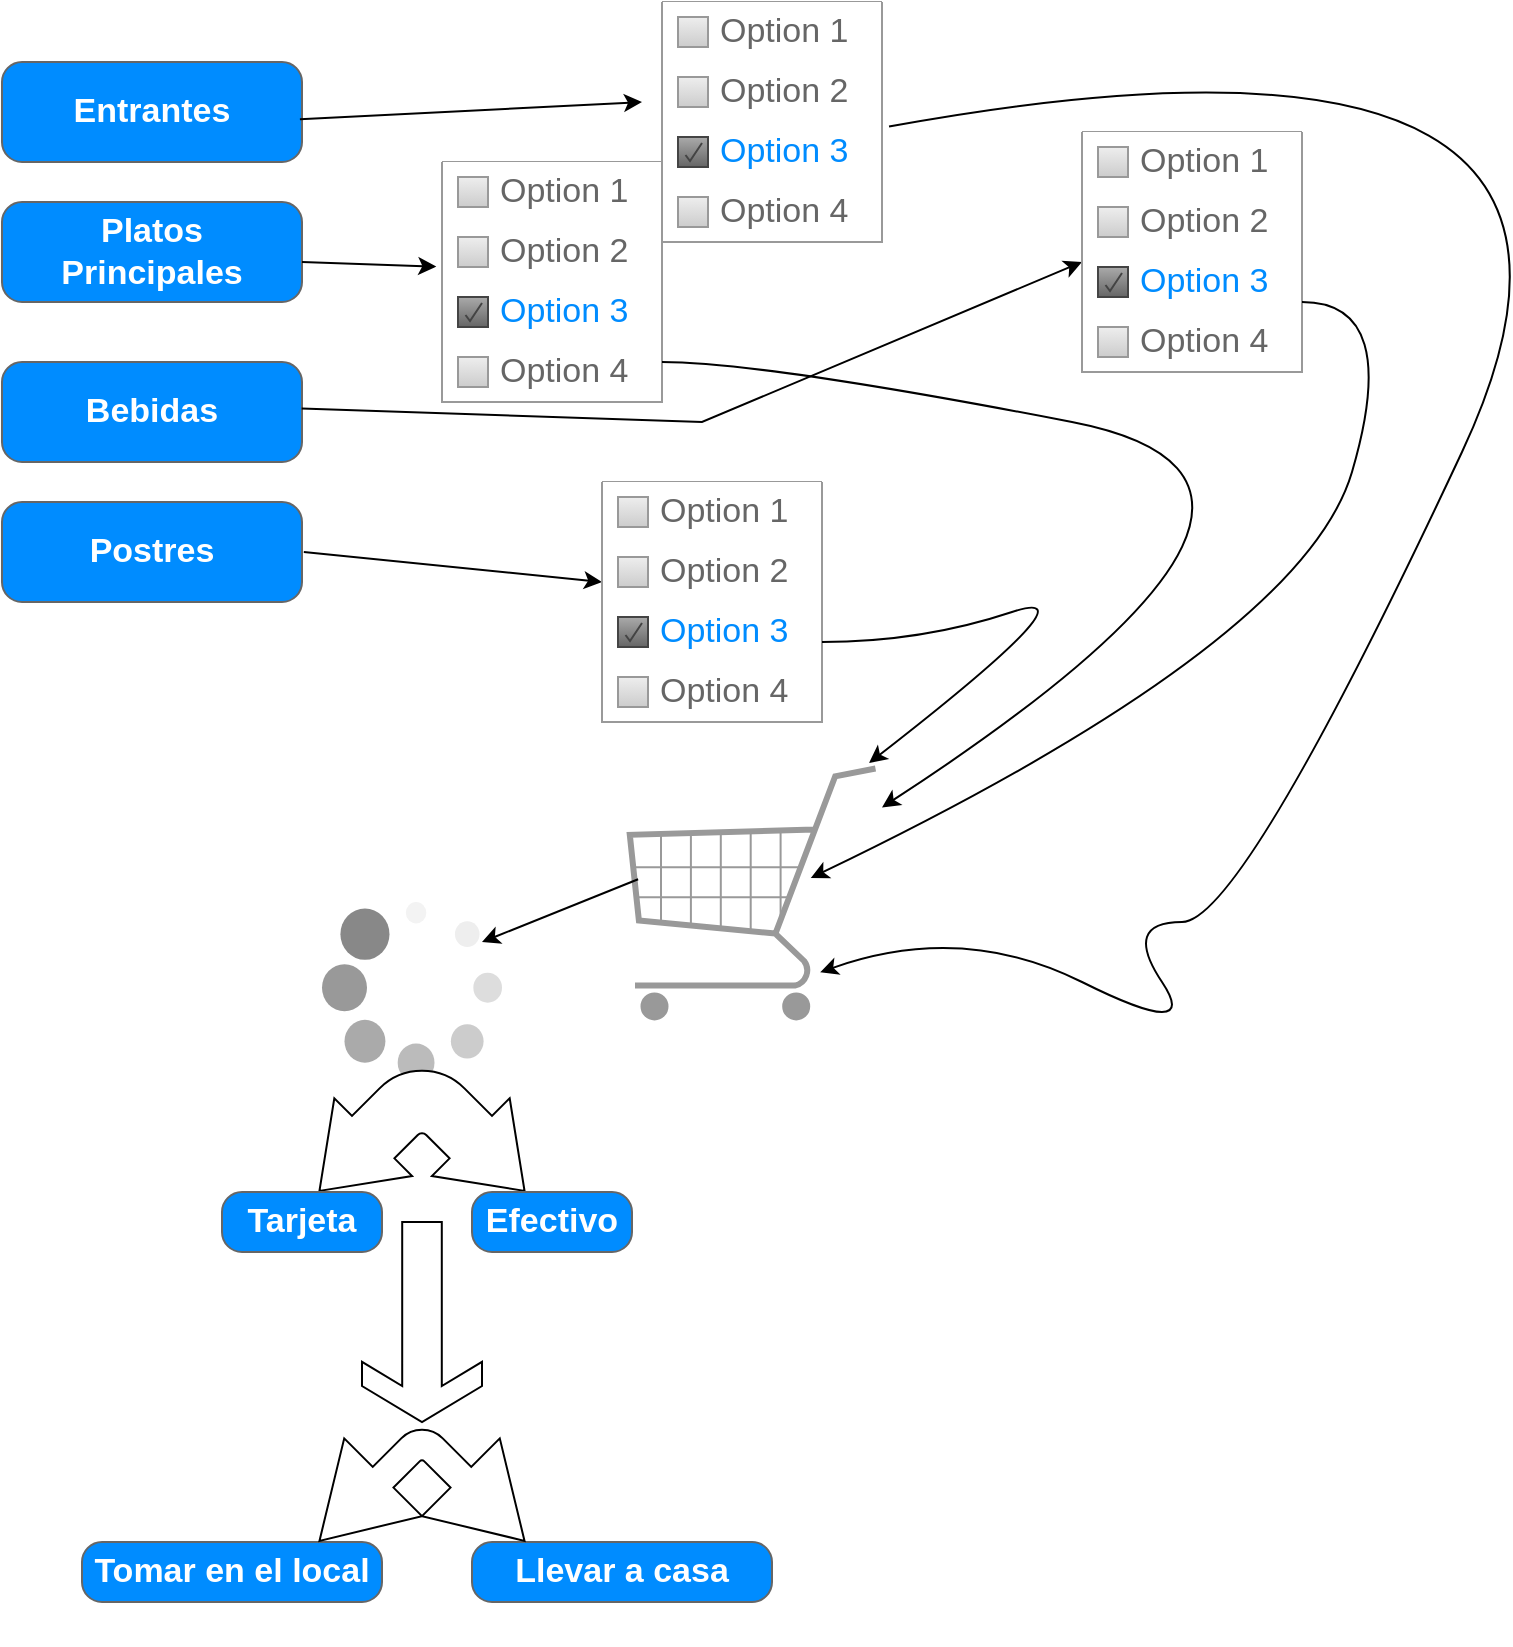 <mxfile version="24.8.2">
  <diagram name="Página-1" id="xGP7IJS22eXjuodBx_O8">
    <mxGraphModel dx="1259" dy="692" grid="1" gridSize="10" guides="1" tooltips="1" connect="1" arrows="1" fold="1" page="1" pageScale="1" pageWidth="827" pageHeight="1169" math="0" shadow="0">
      <root>
        <mxCell id="0" />
        <mxCell id="1" parent="0" />
        <mxCell id="WXJM2lwCBf-DWaWHUaFj-5" value="Bebidas" style="strokeWidth=1;shadow=0;dashed=0;align=center;html=1;shape=mxgraph.mockup.buttons.button;strokeColor=#666666;fontColor=#ffffff;mainText=;buttonStyle=round;fontSize=17;fontStyle=1;fillColor=#008cff;whiteSpace=wrap;" vertex="1" parent="1">
          <mxGeometry x="50" y="190" width="150" height="50" as="geometry" />
        </mxCell>
        <mxCell id="WXJM2lwCBf-DWaWHUaFj-6" value="Entrantes" style="strokeWidth=1;shadow=0;dashed=0;align=center;html=1;shape=mxgraph.mockup.buttons.button;strokeColor=#666666;fontColor=#ffffff;mainText=;buttonStyle=round;fontSize=17;fontStyle=1;fillColor=#008cff;whiteSpace=wrap;" vertex="1" parent="1">
          <mxGeometry x="50" y="40" width="150" height="50" as="geometry" />
        </mxCell>
        <mxCell id="WXJM2lwCBf-DWaWHUaFj-7" value="Postres" style="strokeWidth=1;shadow=0;dashed=0;align=center;html=1;shape=mxgraph.mockup.buttons.button;strokeColor=#666666;fontColor=#ffffff;mainText=;buttonStyle=round;fontSize=17;fontStyle=1;fillColor=#008cff;whiteSpace=wrap;" vertex="1" parent="1">
          <mxGeometry x="50" y="260" width="150" height="50" as="geometry" />
        </mxCell>
        <mxCell id="WXJM2lwCBf-DWaWHUaFj-8" value="" style="endArrow=classic;html=1;rounded=0;exitX=0.993;exitY=0.573;exitDx=0;exitDy=0;exitPerimeter=0;" edge="1" parent="1" source="WXJM2lwCBf-DWaWHUaFj-6">
          <mxGeometry width="50" height="50" relative="1" as="geometry">
            <mxPoint x="300" y="290" as="sourcePoint" />
            <mxPoint x="370" y="60" as="targetPoint" />
            <Array as="points" />
          </mxGeometry>
        </mxCell>
        <mxCell id="WXJM2lwCBf-DWaWHUaFj-18" value="" style="swimlane;strokeColor=#999999;swimlaneFillColor=#FFFFFF;fillColor=#ffffff;fontColor=#666666;fontStyle=0;childLayout=stackLayout;horizontal=1;startSize=0;horizontalStack=0;resizeParent=1;resizeParentMax=0;resizeLast=0;collapsible=0;marginBottom=0;whiteSpace=wrap;html=1;" vertex="1" parent="1">
          <mxGeometry x="380" y="10" width="110" height="120" as="geometry" />
        </mxCell>
        <mxCell id="WXJM2lwCBf-DWaWHUaFj-19" value="Option 1" style="text;strokeColor=none;align=left;verticalAlign=middle;spacingLeft=27;spacingRight=10;overflow=hidden;points=[[0,0.5],[1,0.5]];portConstraint=eastwest;rotatable=0;whiteSpace=wrap;html=1;fillColor=none;fontColor=inherit;fontSize=17;" vertex="1" parent="WXJM2lwCBf-DWaWHUaFj-18">
          <mxGeometry width="110" height="30" as="geometry" />
        </mxCell>
        <mxCell id="WXJM2lwCBf-DWaWHUaFj-20" value="" style="resizable=0;fillColor=#EEEEEE;strokeColor=#999999;gradientColor=#cccccc;html=1;" vertex="1" parent="WXJM2lwCBf-DWaWHUaFj-19">
          <mxGeometry y="0.5" width="15" height="15" relative="1" as="geometry">
            <mxPoint x="8" y="-7.5" as="offset" />
          </mxGeometry>
        </mxCell>
        <mxCell id="WXJM2lwCBf-DWaWHUaFj-21" value="Option 2" style="text;strokeColor=none;align=left;verticalAlign=middle;spacingLeft=27;spacingRight=10;overflow=hidden;points=[[0,0.5],[1,0.5]];portConstraint=eastwest;rotatable=0;whiteSpace=wrap;html=1;rSize=5;fillColor=none;fontColor=inherit;fontSize=17;" vertex="1" parent="WXJM2lwCBf-DWaWHUaFj-18">
          <mxGeometry y="30" width="110" height="30" as="geometry" />
        </mxCell>
        <mxCell id="WXJM2lwCBf-DWaWHUaFj-22" value="" style="resizable=0;fillColor=#EEEEEE;strokeColor=#999999;gradientColor=#cccccc;html=1;" vertex="1" parent="WXJM2lwCBf-DWaWHUaFj-21">
          <mxGeometry y="0.5" width="15" height="15" relative="1" as="geometry">
            <mxPoint x="8" y="-7.5" as="offset" />
          </mxGeometry>
        </mxCell>
        <mxCell id="WXJM2lwCBf-DWaWHUaFj-23" value="Option 3" style="text;strokeColor=none;align=left;verticalAlign=middle;spacingLeft=27;spacingRight=10;overflow=hidden;points=[[0,0.5],[1,0.5]];portConstraint=eastwest;rotatable=0;whiteSpace=wrap;html=1;rSize=5;fillColor=none;fontColor=#008CFF;fontSize=17;" vertex="1" parent="WXJM2lwCBf-DWaWHUaFj-18">
          <mxGeometry y="60" width="110" height="30" as="geometry" />
        </mxCell>
        <mxCell id="WXJM2lwCBf-DWaWHUaFj-24" value="" style="shape=mxgraph.mockup.forms.checkbox;resizable=0;fillColor=#AAAAAA;gradientColor=#666666;strokeColor=#444444;html=1;" vertex="1" parent="WXJM2lwCBf-DWaWHUaFj-23">
          <mxGeometry y="0.5" width="15" height="15" relative="1" as="geometry">
            <mxPoint x="8" y="-7.5" as="offset" />
          </mxGeometry>
        </mxCell>
        <mxCell id="WXJM2lwCBf-DWaWHUaFj-25" value="Option 4" style="text;strokeColor=none;align=left;verticalAlign=middle;spacingLeft=27;spacingRight=10;overflow=hidden;points=[[0,0.5],[1,0.5]];portConstraint=eastwest;rotatable=0;whiteSpace=wrap;html=1;fillColor=none;fontColor=inherit;fontSize=17;" vertex="1" parent="WXJM2lwCBf-DWaWHUaFj-18">
          <mxGeometry y="90" width="110" height="30" as="geometry" />
        </mxCell>
        <mxCell id="WXJM2lwCBf-DWaWHUaFj-26" value="" style="resizable=0;fillColor=#EEEEEE;strokeColor=#999999;gradientColor=#cccccc;html=1;" vertex="1" parent="WXJM2lwCBf-DWaWHUaFj-25">
          <mxGeometry y="0.5" width="15" height="15" relative="1" as="geometry">
            <mxPoint x="8" y="-7.5" as="offset" />
          </mxGeometry>
        </mxCell>
        <mxCell id="WXJM2lwCBf-DWaWHUaFj-27" value="" style="endArrow=classic;html=1;rounded=0;exitX=0.999;exitY=0.464;exitDx=0;exitDy=0;exitPerimeter=0;" edge="1" parent="1" source="WXJM2lwCBf-DWaWHUaFj-5">
          <mxGeometry width="50" height="50" relative="1" as="geometry">
            <mxPoint x="300" y="290" as="sourcePoint" />
            <mxPoint x="590" y="140" as="targetPoint" />
            <Array as="points">
              <mxPoint x="400" y="220" />
            </Array>
          </mxGeometry>
        </mxCell>
        <mxCell id="WXJM2lwCBf-DWaWHUaFj-28" value="" style="swimlane;strokeColor=#999999;swimlaneFillColor=#FFFFFF;fillColor=#ffffff;fontColor=#666666;fontStyle=0;childLayout=stackLayout;horizontal=1;startSize=0;horizontalStack=0;resizeParent=1;resizeParentMax=0;resizeLast=0;collapsible=0;marginBottom=0;whiteSpace=wrap;html=1;" vertex="1" parent="1">
          <mxGeometry x="590" y="75" width="110" height="120" as="geometry" />
        </mxCell>
        <mxCell id="WXJM2lwCBf-DWaWHUaFj-29" value="Option 1" style="text;strokeColor=none;align=left;verticalAlign=middle;spacingLeft=27;spacingRight=10;overflow=hidden;points=[[0,0.5],[1,0.5]];portConstraint=eastwest;rotatable=0;whiteSpace=wrap;html=1;fillColor=none;fontColor=inherit;fontSize=17;" vertex="1" parent="WXJM2lwCBf-DWaWHUaFj-28">
          <mxGeometry width="110" height="30" as="geometry" />
        </mxCell>
        <mxCell id="WXJM2lwCBf-DWaWHUaFj-30" value="" style="resizable=0;fillColor=#EEEEEE;strokeColor=#999999;gradientColor=#cccccc;html=1;" vertex="1" parent="WXJM2lwCBf-DWaWHUaFj-29">
          <mxGeometry y="0.5" width="15" height="15" relative="1" as="geometry">
            <mxPoint x="8" y="-7.5" as="offset" />
          </mxGeometry>
        </mxCell>
        <mxCell id="WXJM2lwCBf-DWaWHUaFj-31" value="Option 2" style="text;strokeColor=none;align=left;verticalAlign=middle;spacingLeft=27;spacingRight=10;overflow=hidden;points=[[0,0.5],[1,0.5]];portConstraint=eastwest;rotatable=0;whiteSpace=wrap;html=1;rSize=5;fillColor=none;fontColor=inherit;fontSize=17;" vertex="1" parent="WXJM2lwCBf-DWaWHUaFj-28">
          <mxGeometry y="30" width="110" height="30" as="geometry" />
        </mxCell>
        <mxCell id="WXJM2lwCBf-DWaWHUaFj-32" value="" style="resizable=0;fillColor=#EEEEEE;strokeColor=#999999;gradientColor=#cccccc;html=1;" vertex="1" parent="WXJM2lwCBf-DWaWHUaFj-31">
          <mxGeometry y="0.5" width="15" height="15" relative="1" as="geometry">
            <mxPoint x="8" y="-7.5" as="offset" />
          </mxGeometry>
        </mxCell>
        <mxCell id="WXJM2lwCBf-DWaWHUaFj-33" value="Option 3" style="text;strokeColor=none;align=left;verticalAlign=middle;spacingLeft=27;spacingRight=10;overflow=hidden;points=[[0,0.5],[1,0.5]];portConstraint=eastwest;rotatable=0;whiteSpace=wrap;html=1;rSize=5;fillColor=none;fontColor=#008CFF;fontSize=17;" vertex="1" parent="WXJM2lwCBf-DWaWHUaFj-28">
          <mxGeometry y="60" width="110" height="30" as="geometry" />
        </mxCell>
        <mxCell id="WXJM2lwCBf-DWaWHUaFj-34" value="" style="shape=mxgraph.mockup.forms.checkbox;resizable=0;fillColor=#AAAAAA;gradientColor=#666666;strokeColor=#444444;html=1;" vertex="1" parent="WXJM2lwCBf-DWaWHUaFj-33">
          <mxGeometry y="0.5" width="15" height="15" relative="1" as="geometry">
            <mxPoint x="8" y="-7.5" as="offset" />
          </mxGeometry>
        </mxCell>
        <mxCell id="WXJM2lwCBf-DWaWHUaFj-35" value="Option 4" style="text;strokeColor=none;align=left;verticalAlign=middle;spacingLeft=27;spacingRight=10;overflow=hidden;points=[[0,0.5],[1,0.5]];portConstraint=eastwest;rotatable=0;whiteSpace=wrap;html=1;fillColor=none;fontColor=inherit;fontSize=17;" vertex="1" parent="WXJM2lwCBf-DWaWHUaFj-28">
          <mxGeometry y="90" width="110" height="30" as="geometry" />
        </mxCell>
        <mxCell id="WXJM2lwCBf-DWaWHUaFj-36" value="" style="resizable=0;fillColor=#EEEEEE;strokeColor=#999999;gradientColor=#cccccc;html=1;" vertex="1" parent="WXJM2lwCBf-DWaWHUaFj-35">
          <mxGeometry y="0.5" width="15" height="15" relative="1" as="geometry">
            <mxPoint x="8" y="-7.5" as="offset" />
          </mxGeometry>
        </mxCell>
        <mxCell id="WXJM2lwCBf-DWaWHUaFj-37" value="" style="endArrow=classic;html=1;rounded=0;exitX=1.006;exitY=0.5;exitDx=0;exitDy=0;exitPerimeter=0;" edge="1" parent="1" source="WXJM2lwCBf-DWaWHUaFj-7">
          <mxGeometry width="50" height="50" relative="1" as="geometry">
            <mxPoint x="300" y="290" as="sourcePoint" />
            <mxPoint x="350" y="300" as="targetPoint" />
          </mxGeometry>
        </mxCell>
        <mxCell id="WXJM2lwCBf-DWaWHUaFj-47" value="" style="curved=1;endArrow=classic;html=1;rounded=0;exitX=1.032;exitY=0.076;exitDx=0;exitDy=0;exitPerimeter=0;entryX=0.762;entryY=0.809;entryDx=0;entryDy=0;entryPerimeter=0;" edge="1" parent="1" source="WXJM2lwCBf-DWaWHUaFj-23" target="WXJM2lwCBf-DWaWHUaFj-50">
          <mxGeometry width="50" height="50" relative="1" as="geometry">
            <mxPoint x="300" y="290" as="sourcePoint" />
            <mxPoint x="450" y="470" as="targetPoint" />
            <Array as="points">
              <mxPoint x="890" />
              <mxPoint x="670" y="470" />
              <mxPoint x="610" y="470" />
              <mxPoint x="650" y="530" />
              <mxPoint x="530" y="470" />
            </Array>
          </mxGeometry>
        </mxCell>
        <mxCell id="WXJM2lwCBf-DWaWHUaFj-48" value="" style="curved=1;endArrow=classic;html=1;rounded=0;entryX=0.726;entryY=0.446;entryDx=0;entryDy=0;entryPerimeter=0;" edge="1" parent="1" target="WXJM2lwCBf-DWaWHUaFj-50">
          <mxGeometry width="50" height="50" relative="1" as="geometry">
            <mxPoint x="700" y="160" as="sourcePoint" />
            <mxPoint x="450" y="450" as="targetPoint" />
            <Array as="points">
              <mxPoint x="750" y="160" />
              <mxPoint x="700" y="330" />
            </Array>
          </mxGeometry>
        </mxCell>
        <mxCell id="WXJM2lwCBf-DWaWHUaFj-50" value="" style="verticalLabelPosition=bottom;shadow=0;dashed=0;align=center;html=1;verticalAlign=top;strokeWidth=1;shape=mxgraph.mockup.misc.shoppingCart;strokeColor=#999999;" vertex="1" parent="1">
          <mxGeometry x="360" y="390" width="130" height="130" as="geometry" />
        </mxCell>
        <mxCell id="WXJM2lwCBf-DWaWHUaFj-51" value="" style="endArrow=classic;html=1;rounded=0;exitX=0.062;exitY=0.451;exitDx=0;exitDy=0;exitPerimeter=0;" edge="1" parent="1" source="WXJM2lwCBf-DWaWHUaFj-50">
          <mxGeometry width="50" height="50" relative="1" as="geometry">
            <mxPoint x="300" y="450" as="sourcePoint" />
            <mxPoint x="290" y="480" as="targetPoint" />
          </mxGeometry>
        </mxCell>
        <mxCell id="WXJM2lwCBf-DWaWHUaFj-54" value="Platos&lt;div&gt;Principales&lt;/div&gt;" style="strokeWidth=1;shadow=0;dashed=0;align=center;html=1;shape=mxgraph.mockup.buttons.button;strokeColor=#666666;fontColor=#ffffff;mainText=;buttonStyle=round;fontSize=17;fontStyle=1;fillColor=#008cff;whiteSpace=wrap;" vertex="1" parent="1">
          <mxGeometry x="50" y="110" width="150" height="50" as="geometry" />
        </mxCell>
        <mxCell id="WXJM2lwCBf-DWaWHUaFj-55" value="" style="endArrow=classic;html=1;rounded=0;entryX=-0.026;entryY=0.743;entryDx=0;entryDy=0;entryPerimeter=0;" edge="1" parent="1" target="WXJM2lwCBf-DWaWHUaFj-59">
          <mxGeometry width="50" height="50" relative="1" as="geometry">
            <mxPoint x="200" y="140" as="sourcePoint" />
            <mxPoint x="260" y="140" as="targetPoint" />
          </mxGeometry>
        </mxCell>
        <mxCell id="WXJM2lwCBf-DWaWHUaFj-56" value="" style="swimlane;strokeColor=#999999;swimlaneFillColor=#FFFFFF;fillColor=#ffffff;fontColor=#666666;fontStyle=0;childLayout=stackLayout;horizontal=1;startSize=0;horizontalStack=0;resizeParent=1;resizeParentMax=0;resizeLast=0;collapsible=0;marginBottom=0;whiteSpace=wrap;html=1;" vertex="1" parent="1">
          <mxGeometry x="270" y="90" width="110" height="120" as="geometry" />
        </mxCell>
        <mxCell id="WXJM2lwCBf-DWaWHUaFj-57" value="Option 1" style="text;strokeColor=none;align=left;verticalAlign=middle;spacingLeft=27;spacingRight=10;overflow=hidden;points=[[0,0.5],[1,0.5]];portConstraint=eastwest;rotatable=0;whiteSpace=wrap;html=1;fillColor=none;fontColor=inherit;fontSize=17;" vertex="1" parent="WXJM2lwCBf-DWaWHUaFj-56">
          <mxGeometry width="110" height="30" as="geometry" />
        </mxCell>
        <mxCell id="WXJM2lwCBf-DWaWHUaFj-58" value="" style="resizable=0;fillColor=#EEEEEE;strokeColor=#999999;gradientColor=#cccccc;html=1;" vertex="1" parent="WXJM2lwCBf-DWaWHUaFj-57">
          <mxGeometry y="0.5" width="15" height="15" relative="1" as="geometry">
            <mxPoint x="8" y="-7.5" as="offset" />
          </mxGeometry>
        </mxCell>
        <mxCell id="WXJM2lwCBf-DWaWHUaFj-59" value="Option 2" style="text;strokeColor=none;align=left;verticalAlign=middle;spacingLeft=27;spacingRight=10;overflow=hidden;points=[[0,0.5],[1,0.5]];portConstraint=eastwest;rotatable=0;whiteSpace=wrap;html=1;rSize=5;fillColor=none;fontColor=inherit;fontSize=17;" vertex="1" parent="WXJM2lwCBf-DWaWHUaFj-56">
          <mxGeometry y="30" width="110" height="30" as="geometry" />
        </mxCell>
        <mxCell id="WXJM2lwCBf-DWaWHUaFj-60" value="" style="resizable=0;fillColor=#EEEEEE;strokeColor=#999999;gradientColor=#cccccc;html=1;" vertex="1" parent="WXJM2lwCBf-DWaWHUaFj-59">
          <mxGeometry y="0.5" width="15" height="15" relative="1" as="geometry">
            <mxPoint x="8" y="-7.5" as="offset" />
          </mxGeometry>
        </mxCell>
        <mxCell id="WXJM2lwCBf-DWaWHUaFj-61" value="Option 3" style="text;strokeColor=none;align=left;verticalAlign=middle;spacingLeft=27;spacingRight=10;overflow=hidden;points=[[0,0.5],[1,0.5]];portConstraint=eastwest;rotatable=0;whiteSpace=wrap;html=1;rSize=5;fillColor=none;fontColor=#008CFF;fontSize=17;" vertex="1" parent="WXJM2lwCBf-DWaWHUaFj-56">
          <mxGeometry y="60" width="110" height="30" as="geometry" />
        </mxCell>
        <mxCell id="WXJM2lwCBf-DWaWHUaFj-62" value="" style="shape=mxgraph.mockup.forms.checkbox;resizable=0;fillColor=#AAAAAA;gradientColor=#666666;strokeColor=#444444;html=1;" vertex="1" parent="WXJM2lwCBf-DWaWHUaFj-61">
          <mxGeometry y="0.5" width="15" height="15" relative="1" as="geometry">
            <mxPoint x="8" y="-7.5" as="offset" />
          </mxGeometry>
        </mxCell>
        <mxCell id="WXJM2lwCBf-DWaWHUaFj-63" value="Option 4" style="text;strokeColor=none;align=left;verticalAlign=middle;spacingLeft=27;spacingRight=10;overflow=hidden;points=[[0,0.5],[1,0.5]];portConstraint=eastwest;rotatable=0;whiteSpace=wrap;html=1;fillColor=none;fontColor=inherit;fontSize=17;" vertex="1" parent="WXJM2lwCBf-DWaWHUaFj-56">
          <mxGeometry y="90" width="110" height="30" as="geometry" />
        </mxCell>
        <mxCell id="WXJM2lwCBf-DWaWHUaFj-64" value="" style="resizable=0;fillColor=#EEEEEE;strokeColor=#999999;gradientColor=#cccccc;html=1;" vertex="1" parent="WXJM2lwCBf-DWaWHUaFj-63">
          <mxGeometry y="0.5" width="15" height="15" relative="1" as="geometry">
            <mxPoint x="8" y="-7.5" as="offset" />
          </mxGeometry>
        </mxCell>
        <mxCell id="WXJM2lwCBf-DWaWHUaFj-67" value="" style="verticalLabelPosition=bottom;shadow=0;dashed=0;align=center;html=1;verticalAlign=top;strokeWidth=1;shape=mxgraph.mockup.misc.loading_circle_1;pointerEvents=1" vertex="1" parent="1">
          <mxGeometry x="210" y="460" width="90" height="90" as="geometry" />
        </mxCell>
        <mxCell id="WXJM2lwCBf-DWaWHUaFj-70" value="" style="html=1;shadow=0;dashed=0;align=center;verticalAlign=middle;shape=mxgraph.arrows2.bendDoubleArrow;dy=15;dx=38;arrowHead=55;rounded=1;rotation=45;" vertex="1" parent="1">
          <mxGeometry x="210" y="535" width="100" height="100" as="geometry" />
        </mxCell>
        <mxCell id="WXJM2lwCBf-DWaWHUaFj-71" value="Tarjeta" style="strokeWidth=1;shadow=0;dashed=0;align=center;html=1;shape=mxgraph.mockup.buttons.button;strokeColor=#666666;fontColor=#ffffff;mainText=;buttonStyle=round;fontSize=17;fontStyle=1;fillColor=#008cff;whiteSpace=wrap;" vertex="1" parent="1">
          <mxGeometry x="160" y="605" width="80" height="30" as="geometry" />
        </mxCell>
        <mxCell id="WXJM2lwCBf-DWaWHUaFj-72" value="Efectivo" style="strokeWidth=1;shadow=0;dashed=0;align=center;html=1;shape=mxgraph.mockup.buttons.button;strokeColor=#666666;fontColor=#ffffff;mainText=;buttonStyle=round;fontSize=17;fontStyle=1;fillColor=#008cff;whiteSpace=wrap;" vertex="1" parent="1">
          <mxGeometry x="285" y="605" width="80" height="30" as="geometry" />
        </mxCell>
        <mxCell id="WXJM2lwCBf-DWaWHUaFj-73" value="" style="html=1;shadow=0;dashed=0;align=center;verticalAlign=middle;shape=mxgraph.arrows2.sharpArrow;dy1=0.67;dx1=18;dx2=18;notch=0;rotation=90;" vertex="1" parent="1">
          <mxGeometry x="210" y="640" width="100" height="60" as="geometry" />
        </mxCell>
        <mxCell id="WXJM2lwCBf-DWaWHUaFj-74" value="Tomar en el local" style="strokeWidth=1;shadow=0;dashed=0;align=center;html=1;shape=mxgraph.mockup.buttons.button;strokeColor=#666666;fontColor=#ffffff;mainText=;buttonStyle=round;fontSize=17;fontStyle=1;fillColor=#008cff;whiteSpace=wrap;" vertex="1" parent="1">
          <mxGeometry x="90" y="780" width="150" height="30" as="geometry" />
        </mxCell>
        <mxCell id="WXJM2lwCBf-DWaWHUaFj-75" value="Llevar a casa" style="strokeWidth=1;shadow=0;dashed=0;align=center;html=1;shape=mxgraph.mockup.buttons.button;strokeColor=#666666;fontColor=#ffffff;mainText=;buttonStyle=round;fontSize=17;fontStyle=1;fillColor=#008cff;whiteSpace=wrap;" vertex="1" parent="1">
          <mxGeometry x="285" y="780" width="150" height="30" as="geometry" />
        </mxCell>
        <mxCell id="WXJM2lwCBf-DWaWHUaFj-76" value="" style="html=1;shadow=0;dashed=0;align=center;verticalAlign=middle;shape=mxgraph.arrows2.bendDoubleArrow;dy=7.33;dx=45;arrowHead=55;rounded=1;rotation=45;" vertex="1" parent="1">
          <mxGeometry x="210" y="710" width="100" height="100" as="geometry" />
        </mxCell>
        <mxCell id="WXJM2lwCBf-DWaWHUaFj-77" value="" style="swimlane;strokeColor=#999999;swimlaneFillColor=#FFFFFF;fillColor=#ffffff;fontColor=#666666;fontStyle=0;childLayout=stackLayout;horizontal=1;startSize=0;horizontalStack=0;resizeParent=1;resizeParentMax=0;resizeLast=0;collapsible=0;marginBottom=0;whiteSpace=wrap;html=1;" vertex="1" parent="1">
          <mxGeometry x="350" y="250" width="110" height="120" as="geometry" />
        </mxCell>
        <mxCell id="WXJM2lwCBf-DWaWHUaFj-78" value="Option 1" style="text;strokeColor=none;align=left;verticalAlign=middle;spacingLeft=27;spacingRight=10;overflow=hidden;points=[[0,0.5],[1,0.5]];portConstraint=eastwest;rotatable=0;whiteSpace=wrap;html=1;fillColor=none;fontColor=inherit;fontSize=17;" vertex="1" parent="WXJM2lwCBf-DWaWHUaFj-77">
          <mxGeometry width="110" height="30" as="geometry" />
        </mxCell>
        <mxCell id="WXJM2lwCBf-DWaWHUaFj-79" value="" style="resizable=0;fillColor=#EEEEEE;strokeColor=#999999;gradientColor=#cccccc;html=1;" vertex="1" parent="WXJM2lwCBf-DWaWHUaFj-78">
          <mxGeometry y="0.5" width="15" height="15" relative="1" as="geometry">
            <mxPoint x="8" y="-7.5" as="offset" />
          </mxGeometry>
        </mxCell>
        <mxCell id="WXJM2lwCBf-DWaWHUaFj-80" value="Option 2" style="text;strokeColor=none;align=left;verticalAlign=middle;spacingLeft=27;spacingRight=10;overflow=hidden;points=[[0,0.5],[1,0.5]];portConstraint=eastwest;rotatable=0;whiteSpace=wrap;html=1;rSize=5;fillColor=none;fontColor=inherit;fontSize=17;" vertex="1" parent="WXJM2lwCBf-DWaWHUaFj-77">
          <mxGeometry y="30" width="110" height="30" as="geometry" />
        </mxCell>
        <mxCell id="WXJM2lwCBf-DWaWHUaFj-81" value="" style="resizable=0;fillColor=#EEEEEE;strokeColor=#999999;gradientColor=#cccccc;html=1;" vertex="1" parent="WXJM2lwCBf-DWaWHUaFj-80">
          <mxGeometry y="0.5" width="15" height="15" relative="1" as="geometry">
            <mxPoint x="8" y="-7.5" as="offset" />
          </mxGeometry>
        </mxCell>
        <mxCell id="WXJM2lwCBf-DWaWHUaFj-82" value="Option 3" style="text;strokeColor=none;align=left;verticalAlign=middle;spacingLeft=27;spacingRight=10;overflow=hidden;points=[[0,0.5],[1,0.5]];portConstraint=eastwest;rotatable=0;whiteSpace=wrap;html=1;rSize=5;fillColor=none;fontColor=#008CFF;fontSize=17;" vertex="1" parent="WXJM2lwCBf-DWaWHUaFj-77">
          <mxGeometry y="60" width="110" height="30" as="geometry" />
        </mxCell>
        <mxCell id="WXJM2lwCBf-DWaWHUaFj-83" value="" style="shape=mxgraph.mockup.forms.checkbox;resizable=0;fillColor=#AAAAAA;gradientColor=#666666;strokeColor=#444444;html=1;" vertex="1" parent="WXJM2lwCBf-DWaWHUaFj-82">
          <mxGeometry y="0.5" width="15" height="15" relative="1" as="geometry">
            <mxPoint x="8" y="-7.5" as="offset" />
          </mxGeometry>
        </mxCell>
        <mxCell id="WXJM2lwCBf-DWaWHUaFj-84" value="Option 4" style="text;strokeColor=none;align=left;verticalAlign=middle;spacingLeft=27;spacingRight=10;overflow=hidden;points=[[0,0.5],[1,0.5]];portConstraint=eastwest;rotatable=0;whiteSpace=wrap;html=1;fillColor=none;fontColor=inherit;fontSize=17;" vertex="1" parent="WXJM2lwCBf-DWaWHUaFj-77">
          <mxGeometry y="90" width="110" height="30" as="geometry" />
        </mxCell>
        <mxCell id="WXJM2lwCBf-DWaWHUaFj-85" value="" style="resizable=0;fillColor=#EEEEEE;strokeColor=#999999;gradientColor=#cccccc;html=1;" vertex="1" parent="WXJM2lwCBf-DWaWHUaFj-84">
          <mxGeometry y="0.5" width="15" height="15" relative="1" as="geometry">
            <mxPoint x="8" y="-7.5" as="offset" />
          </mxGeometry>
        </mxCell>
        <mxCell id="WXJM2lwCBf-DWaWHUaFj-86" value="" style="curved=1;endArrow=classic;html=1;rounded=0;entryX=0.95;entryY=0.004;entryDx=0;entryDy=0;entryPerimeter=0;" edge="1" parent="1" target="WXJM2lwCBf-DWaWHUaFj-50">
          <mxGeometry width="50" height="50" relative="1" as="geometry">
            <mxPoint x="460" y="330" as="sourcePoint" />
            <mxPoint x="540" y="370" as="targetPoint" />
            <Array as="points">
              <mxPoint x="510" y="330" />
              <mxPoint x="600" y="300" />
            </Array>
          </mxGeometry>
        </mxCell>
        <mxCell id="WXJM2lwCBf-DWaWHUaFj-87" value="" style="curved=1;endArrow=classic;html=1;rounded=0;" edge="1" parent="1" target="WXJM2lwCBf-DWaWHUaFj-50">
          <mxGeometry width="50" height="50" relative="1" as="geometry">
            <mxPoint x="380" y="190" as="sourcePoint" />
            <mxPoint x="510" y="410" as="targetPoint" />
            <Array as="points">
              <mxPoint x="430" y="190" />
              <mxPoint x="740" y="250" />
            </Array>
          </mxGeometry>
        </mxCell>
      </root>
    </mxGraphModel>
  </diagram>
</mxfile>
